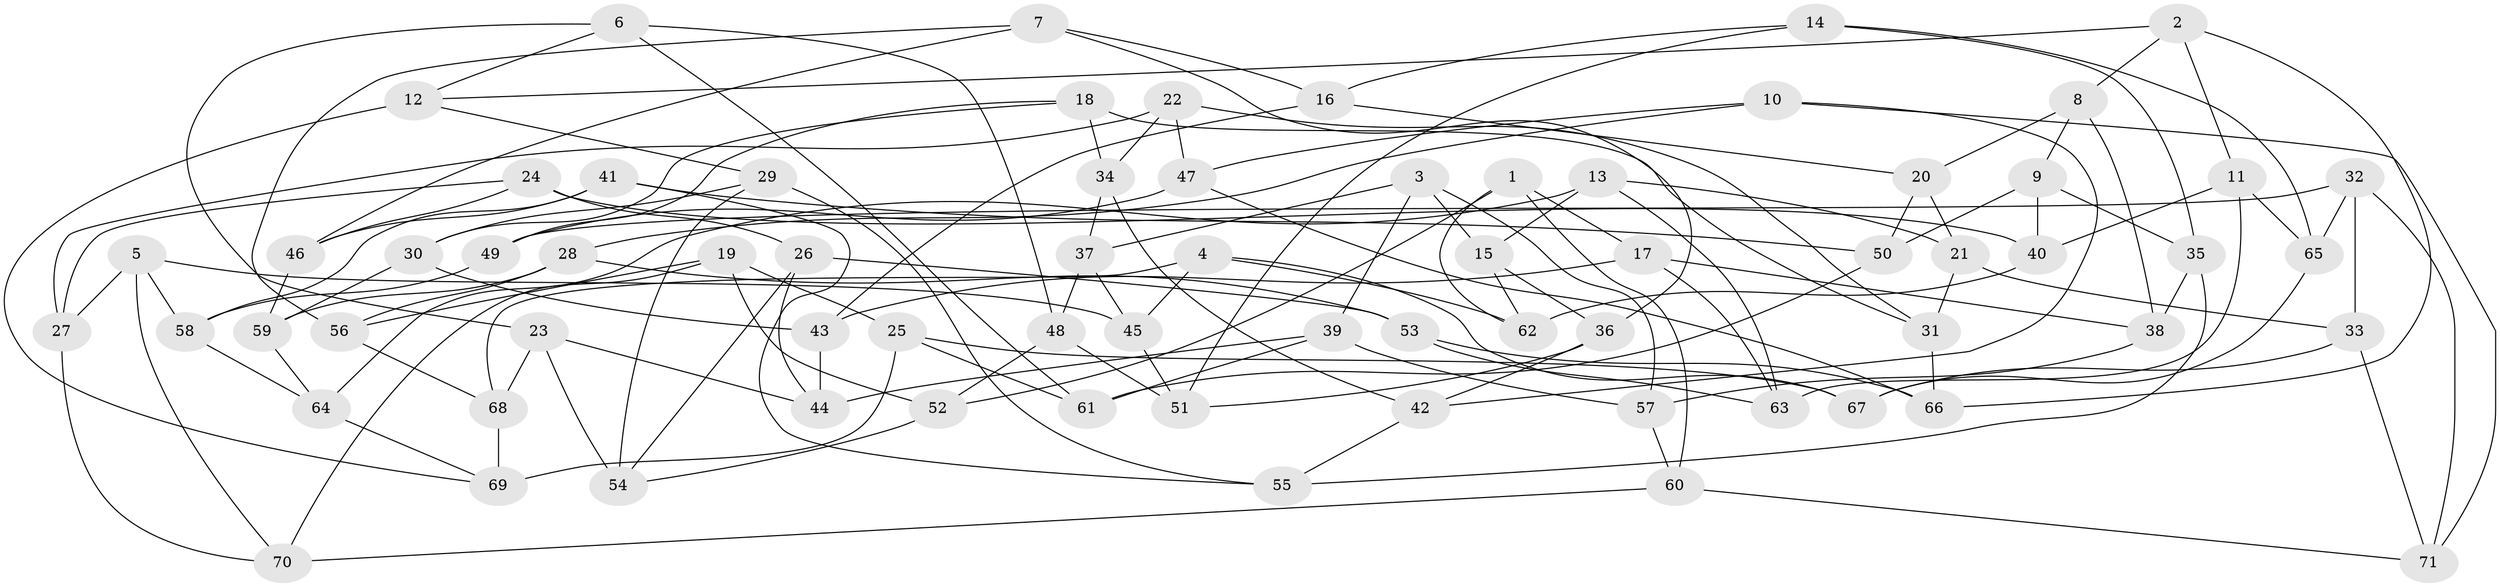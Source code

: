 // Generated by graph-tools (version 1.1) at 2025/03/03/09/25 03:03:10]
// undirected, 71 vertices, 142 edges
graph export_dot {
graph [start="1"]
  node [color=gray90,style=filled];
  1;
  2;
  3;
  4;
  5;
  6;
  7;
  8;
  9;
  10;
  11;
  12;
  13;
  14;
  15;
  16;
  17;
  18;
  19;
  20;
  21;
  22;
  23;
  24;
  25;
  26;
  27;
  28;
  29;
  30;
  31;
  32;
  33;
  34;
  35;
  36;
  37;
  38;
  39;
  40;
  41;
  42;
  43;
  44;
  45;
  46;
  47;
  48;
  49;
  50;
  51;
  52;
  53;
  54;
  55;
  56;
  57;
  58;
  59;
  60;
  61;
  62;
  63;
  64;
  65;
  66;
  67;
  68;
  69;
  70;
  71;
  1 -- 17;
  1 -- 62;
  1 -- 60;
  1 -- 52;
  2 -- 8;
  2 -- 11;
  2 -- 66;
  2 -- 12;
  3 -- 15;
  3 -- 57;
  3 -- 39;
  3 -- 37;
  4 -- 68;
  4 -- 62;
  4 -- 67;
  4 -- 45;
  5 -- 70;
  5 -- 27;
  5 -- 58;
  5 -- 45;
  6 -- 12;
  6 -- 23;
  6 -- 48;
  6 -- 61;
  7 -- 56;
  7 -- 36;
  7 -- 16;
  7 -- 46;
  8 -- 9;
  8 -- 38;
  8 -- 20;
  9 -- 50;
  9 -- 35;
  9 -- 40;
  10 -- 42;
  10 -- 28;
  10 -- 47;
  10 -- 71;
  11 -- 63;
  11 -- 40;
  11 -- 65;
  12 -- 69;
  12 -- 29;
  13 -- 21;
  13 -- 64;
  13 -- 15;
  13 -- 63;
  14 -- 51;
  14 -- 16;
  14 -- 65;
  14 -- 35;
  15 -- 62;
  15 -- 36;
  16 -- 20;
  16 -- 43;
  17 -- 63;
  17 -- 43;
  17 -- 38;
  18 -- 30;
  18 -- 34;
  18 -- 49;
  18 -- 31;
  19 -- 56;
  19 -- 70;
  19 -- 25;
  19 -- 52;
  20 -- 21;
  20 -- 50;
  21 -- 33;
  21 -- 31;
  22 -- 34;
  22 -- 47;
  22 -- 27;
  22 -- 31;
  23 -- 54;
  23 -- 44;
  23 -- 68;
  24 -- 46;
  24 -- 27;
  24 -- 26;
  24 -- 40;
  25 -- 61;
  25 -- 69;
  25 -- 67;
  26 -- 44;
  26 -- 54;
  26 -- 53;
  27 -- 70;
  28 -- 59;
  28 -- 53;
  28 -- 56;
  29 -- 55;
  29 -- 54;
  29 -- 30;
  30 -- 43;
  30 -- 59;
  31 -- 66;
  32 -- 71;
  32 -- 49;
  32 -- 65;
  32 -- 33;
  33 -- 71;
  33 -- 67;
  34 -- 37;
  34 -- 42;
  35 -- 38;
  35 -- 55;
  36 -- 51;
  36 -- 42;
  37 -- 45;
  37 -- 48;
  38 -- 57;
  39 -- 61;
  39 -- 44;
  39 -- 57;
  40 -- 62;
  41 -- 46;
  41 -- 55;
  41 -- 58;
  41 -- 50;
  42 -- 55;
  43 -- 44;
  45 -- 51;
  46 -- 59;
  47 -- 49;
  47 -- 66;
  48 -- 51;
  48 -- 52;
  49 -- 58;
  50 -- 61;
  52 -- 54;
  53 -- 66;
  53 -- 63;
  56 -- 68;
  57 -- 60;
  58 -- 64;
  59 -- 64;
  60 -- 70;
  60 -- 71;
  64 -- 69;
  65 -- 67;
  68 -- 69;
}

